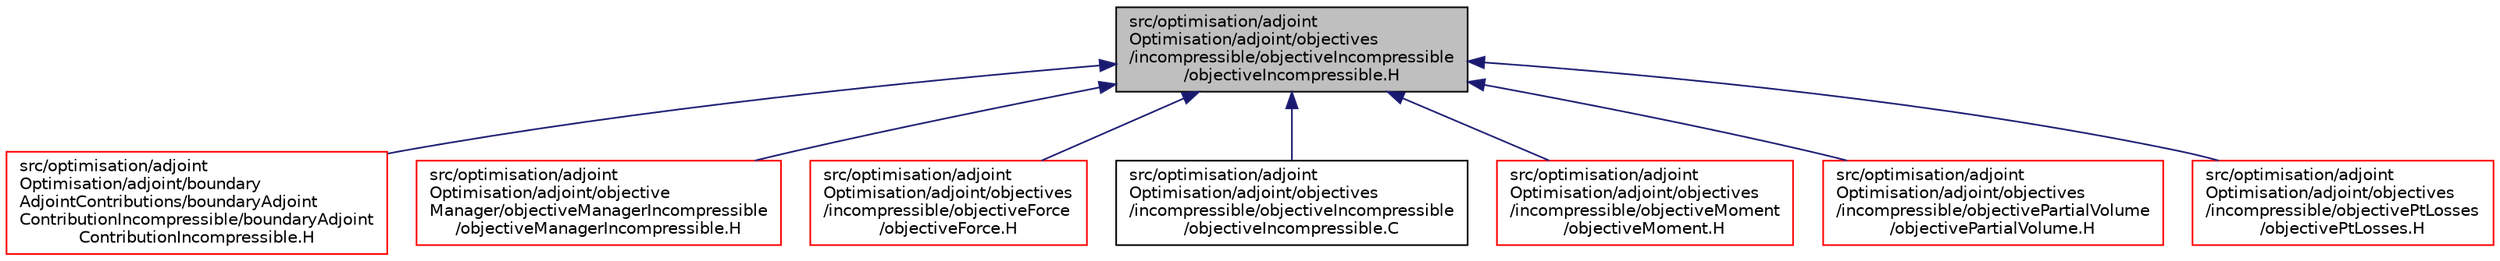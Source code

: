 digraph "src/optimisation/adjointOptimisation/adjoint/objectives/incompressible/objectiveIncompressible/objectiveIncompressible.H"
{
  bgcolor="transparent";
  edge [fontname="Helvetica",fontsize="10",labelfontname="Helvetica",labelfontsize="10"];
  node [fontname="Helvetica",fontsize="10",shape=record];
  Node1 [label="src/optimisation/adjoint\lOptimisation/adjoint/objectives\l/incompressible/objectiveIncompressible\l/objectiveIncompressible.H",height=0.2,width=0.4,color="black", fillcolor="grey75", style="filled" fontcolor="black"];
  Node1 -> Node2 [dir="back",color="midnightblue",fontsize="10",style="solid",fontname="Helvetica"];
  Node2 [label="src/optimisation/adjoint\lOptimisation/adjoint/boundary\lAdjointContributions/boundaryAdjoint\lContributionIncompressible/boundaryAdjoint\lContributionIncompressible.H",height=0.2,width=0.4,color="red",URL="$boundaryAdjointContributionIncompressible_8H.html"];
  Node1 -> Node3 [dir="back",color="midnightblue",fontsize="10",style="solid",fontname="Helvetica"];
  Node3 [label="src/optimisation/adjoint\lOptimisation/adjoint/objective\lManager/objectiveManagerIncompressible\l/objectiveManagerIncompressible.H",height=0.2,width=0.4,color="red",URL="$objectiveManagerIncompressible_8H.html"];
  Node1 -> Node4 [dir="back",color="midnightblue",fontsize="10",style="solid",fontname="Helvetica"];
  Node4 [label="src/optimisation/adjoint\lOptimisation/adjoint/objectives\l/incompressible/objectiveForce\l/objectiveForce.H",height=0.2,width=0.4,color="red",URL="$objectiveForce_8H.html"];
  Node1 -> Node5 [dir="back",color="midnightblue",fontsize="10",style="solid",fontname="Helvetica"];
  Node5 [label="src/optimisation/adjoint\lOptimisation/adjoint/objectives\l/incompressible/objectiveIncompressible\l/objectiveIncompressible.C",height=0.2,width=0.4,color="black",URL="$objectiveIncompressible_8C.html"];
  Node1 -> Node6 [dir="back",color="midnightblue",fontsize="10",style="solid",fontname="Helvetica"];
  Node6 [label="src/optimisation/adjoint\lOptimisation/adjoint/objectives\l/incompressible/objectiveMoment\l/objectiveMoment.H",height=0.2,width=0.4,color="red",URL="$objectiveMoment_8H.html"];
  Node1 -> Node7 [dir="back",color="midnightblue",fontsize="10",style="solid",fontname="Helvetica"];
  Node7 [label="src/optimisation/adjoint\lOptimisation/adjoint/objectives\l/incompressible/objectivePartialVolume\l/objectivePartialVolume.H",height=0.2,width=0.4,color="red",URL="$objectivePartialVolume_8H.html"];
  Node1 -> Node8 [dir="back",color="midnightblue",fontsize="10",style="solid",fontname="Helvetica"];
  Node8 [label="src/optimisation/adjoint\lOptimisation/adjoint/objectives\l/incompressible/objectivePtLosses\l/objectivePtLosses.H",height=0.2,width=0.4,color="red",URL="$objectivePtLosses_8H.html"];
}
